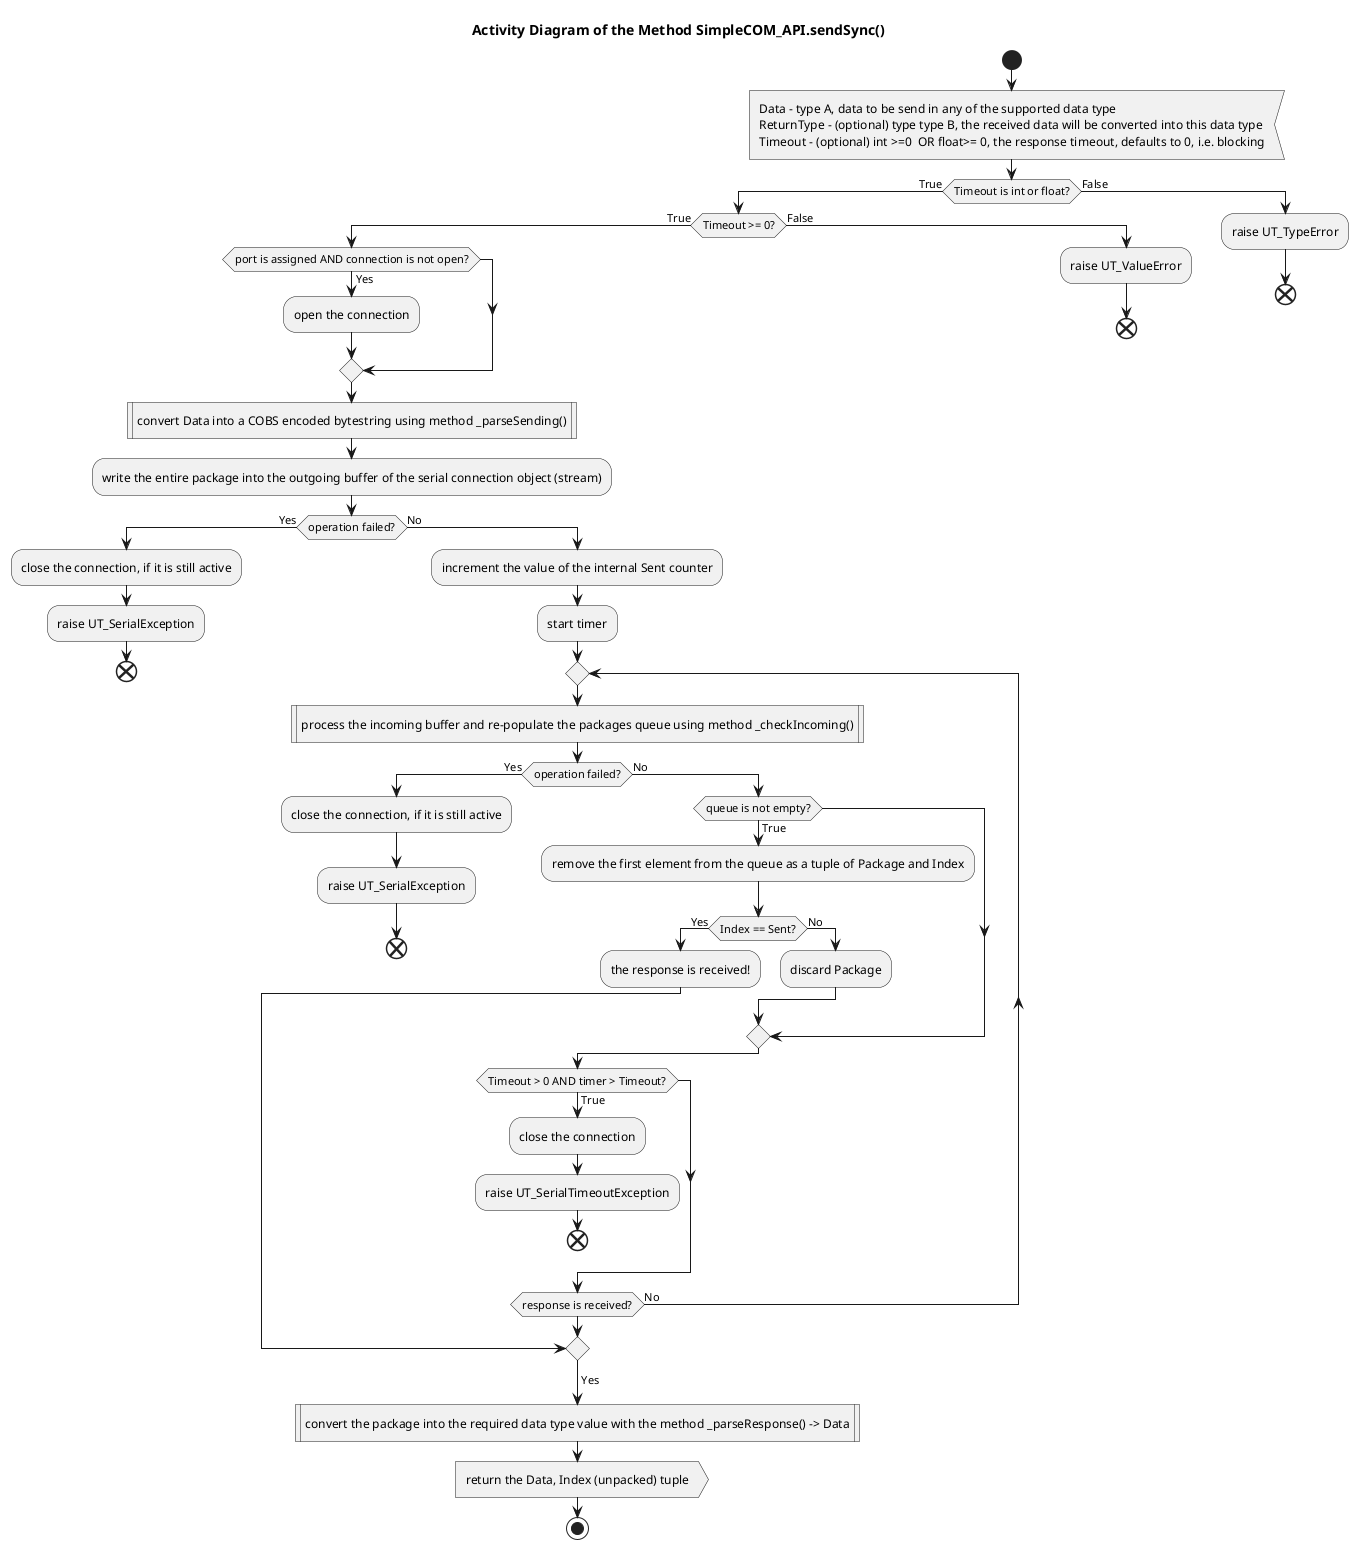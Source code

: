 @startuml send_sync

title Activity Diagram of the Method SimpleCOM_API.sendSync()

start

:Data - type A, data to be send in any of the supported data type
ReturnType - (optional) type type B, the received data will be converted into this data type
Timeout - (optional) int >=0  OR float>= 0, the response timeout, defaults to 0, i.e. blocking<

if (Timeout is int or float?) then (True)
    if (Timeout >= 0?) then (True)
        if (port is assigned AND connection is not open?) then (Yes)
            :open the connection;
        endif

        :convert Data into a COBS encoded bytestring using method _parseSending()|

        :write the entire package into the outgoing buffer of the serial connection object (stream);

        if (operation failed?) then (Yes)
            :close the connection, if it is still active;
            
            :raise UT_SerialException;
            
            end
        else (No)
            :increment the value of the internal Sent counter;
            
            :start timer;

            repeat
                :process the incoming buffer and re-populate the packages queue using method _checkIncoming()|
                
                if (operation failed?) then (Yes)
                    :close the connection, if it is still active;
                    
                    :raise UT_SerialException;
                    
                    end
                else (No)
                    if (queue is not empty?) then (True)
                        :remove the first element from the queue as a tuple of Package and Index;
                        
                        if (Index == Sent?) then (Yes)
                            :the response is received!;
                            
                            break
                        else (No)
                            :discard Package;
                        endif
                    endif
                endif
                
                if (Timeout > 0 AND timer > Timeout?) then (True)
                    :close the connection;
                    
                    :raise UT_SerialTimeoutException;
                    
                    end
                endif
                
            repeat while (response is received?) is (No)
            
            ->Yes;
            
            :convert the package into the required data type value with the method _parseResponse() -> Data|
            
            :return the Data, Index (unpacked) tuple>
            
            stop
        endif
    else (False)
        :raise UT_ValueError;
        
        end
    endif
else (False)
    :raise UT_TypeError;
    
    end
endif

@enduml